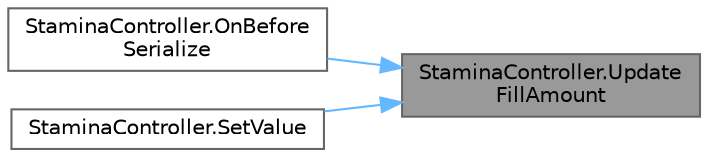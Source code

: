 digraph "StaminaController.UpdateFillAmount"
{
 // LATEX_PDF_SIZE
  bgcolor="transparent";
  edge [fontname=Helvetica,fontsize=10,labelfontname=Helvetica,labelfontsize=10];
  node [fontname=Helvetica,fontsize=10,shape=box,height=0.2,width=0.4];
  rankdir="RL";
  Node1 [id="Node000001",label="StaminaController.Update\lFillAmount",height=0.2,width=0.4,color="gray40", fillcolor="grey60", style="filled", fontcolor="black",tooltip=" "];
  Node1 -> Node2 [id="edge1_Node000001_Node000002",dir="back",color="steelblue1",style="solid",tooltip=" "];
  Node2 [id="Node000002",label="StaminaController.OnBefore\lSerialize",height=0.2,width=0.4,color="grey40", fillcolor="white", style="filled",URL="$class_stamina_controller.html#a8c4eb3dc0e107e7248b83a485671e90d",tooltip="インスペクターで値を変更した時に呼ばれる（保存前）"];
  Node1 -> Node3 [id="edge2_Node000001_Node000003",dir="back",color="steelblue1",style="solid",tooltip=" "];
  Node3 [id="Node000003",label="StaminaController.SetValue",height=0.2,width=0.4,color="grey40", fillcolor="white", style="filled",URL="$class_stamina_controller.html#a6fd08186f7c700f073ce7691067557cc",tooltip=" "];
}
